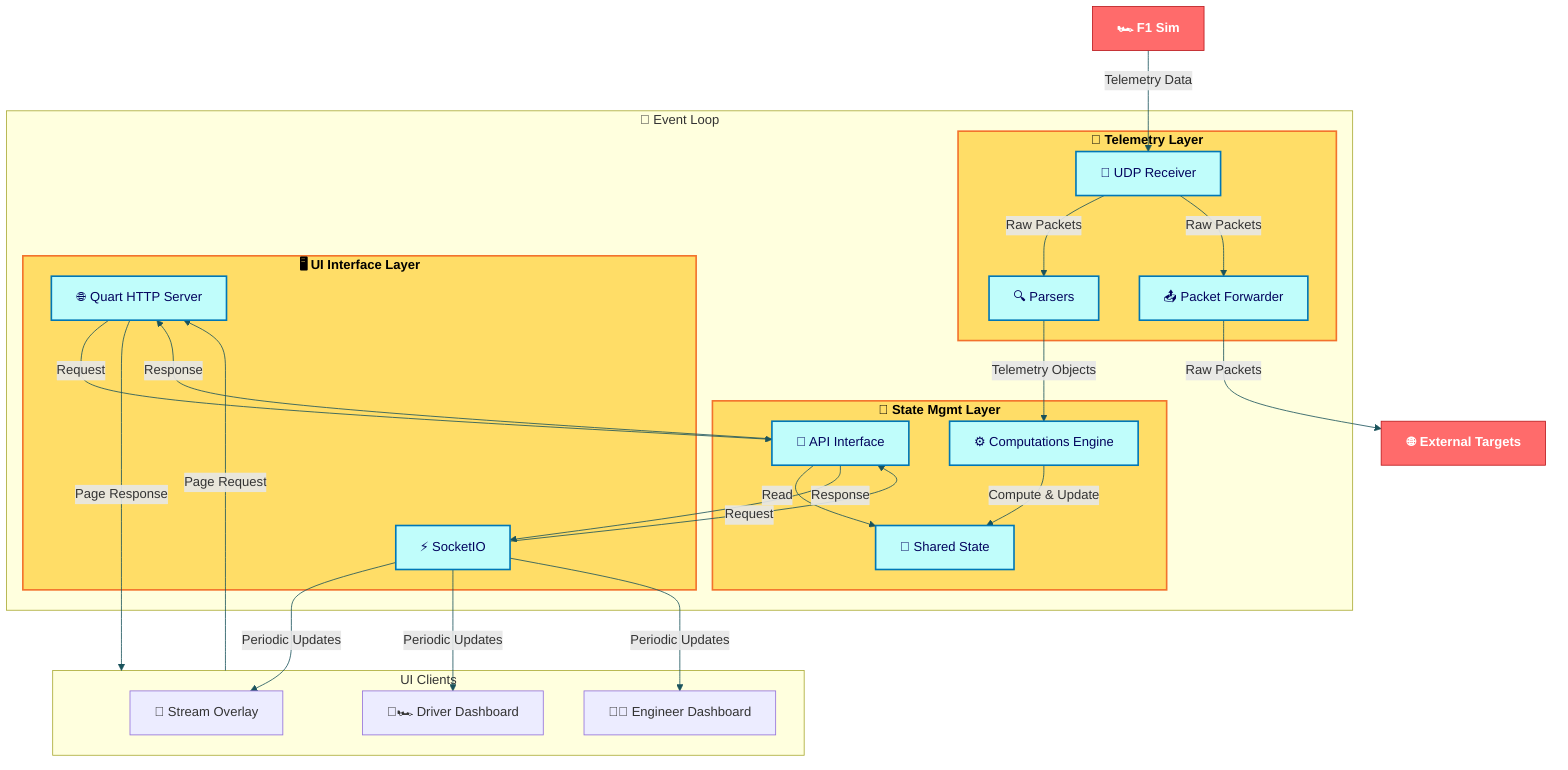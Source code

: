 %%{ init : { "theme" : "default", "themeVariables": {
    "background": "#ffffff",
    "primaryColor": "#4ECDC4",
    "primaryTextColor": "#1A535C",
    "primaryBorderColor": "#1A535C",
    "lineColor": "#1A535C",
    "fontSize": "16px"
}} }%%

flowchart TD
    %% Main components
    F1_SIM["🏎️ F1 Sim"]
    EXT_TGT["🌐 External Targets"]

    %% Event Loop with revised layout - UI and Telemetry on same level, State Management below
    subgraph EVENT_LOOP["🔄 Event Loop"]
        direction TB

        subgraph TELEMETRY_LAYER["📡 Telemetry Layer"]
            direction LR
            UDP_RECV["📶 UDP Receiver"]
            PARSERS["🔍 Parsers"]
            PACKET_FWD["📤 Packet Forwarder"]
        end

        subgraph UI_INTF_LAYER["🖥️ UI Interface Layer"]
            direction LR
            QUART["🌐 Quart HTTP Server"]
            SOCKETIO["⚡ SocketIO"]
        end

        subgraph STATE_MGMT_LAYER["🧠 State Mgmt Layer"]
            direction LR
            COMP_ENGINE["⚙️ Computations Engine"]
            SHARED_STATE["💾 Shared State"]
            API_INTF["🔌 API Interface"]
        end
    end

    subgraph UI_CLIENTS["UI Clients"]
        STREAM_OVERLAY["🎥 Stream Overlay"]
        DRV_VIEW["🧑🏎️ Driver Dashboard"]
        ENG_VIEW["🧑‍🔧 Engineer Dashboard"]
    end

    %% External connections
    F1_SIM -->|"Telemetry Data"| UDP_RECV
    UDP_RECV -->|"Raw Packets"| PARSERS
    UDP_RECV -->|"Raw Packets"| PACKET_FWD
    PACKET_FWD -->|"Raw Packets"| EXT_TGT
    PARSERS -->|"Telemetry Objects"| COMP_ENGINE
    COMP_ENGINE -->|"Compute & Update"| SHARED_STATE
    API_INTF -->|"Read"| SHARED_STATE
    QUART -->|"Request"| API_INTF
    API_INTF -->|"Response"| QUART
    SOCKETIO -->|"Request"| API_INTF
    API_INTF -->|"Response"| SOCKETIO
    SOCKETIO -->|"Periodic Updates"| STREAM_OVERLAY
    SOCKETIO -->|"Periodic Updates"| DRV_VIEW
    SOCKETIO -->|"Periodic Updates"| ENG_VIEW
    UI_CLIENTS -->|"Page Request"| QUART
    QUART -->|"Page Response"| UI_CLIENTS


    %% Classes for styles
    classDef external fill:#FF6B6B,stroke:#BA181B,color:#ffffff,font-weight:bold
    classDef layer fill:#FFDD67,stroke:#F3722C,stroke-width:2px,color:#000000,font-weight:bold
    classDef component fill:#C0FDFB,stroke:#0077B6,stroke-width:2px,color:#03045E,rounded

    class F1_SIM,EXT_TGT external
    class TELEMETRY_LAYER,STATE_MGMT_LAYER,UI_INTF_LAYER layer
    class UDP_RECV,PARSERS,PACKET_FWD,COMP_ENGINE,API_INTF,SHARED_STATE,QUART,SOCKETIO component